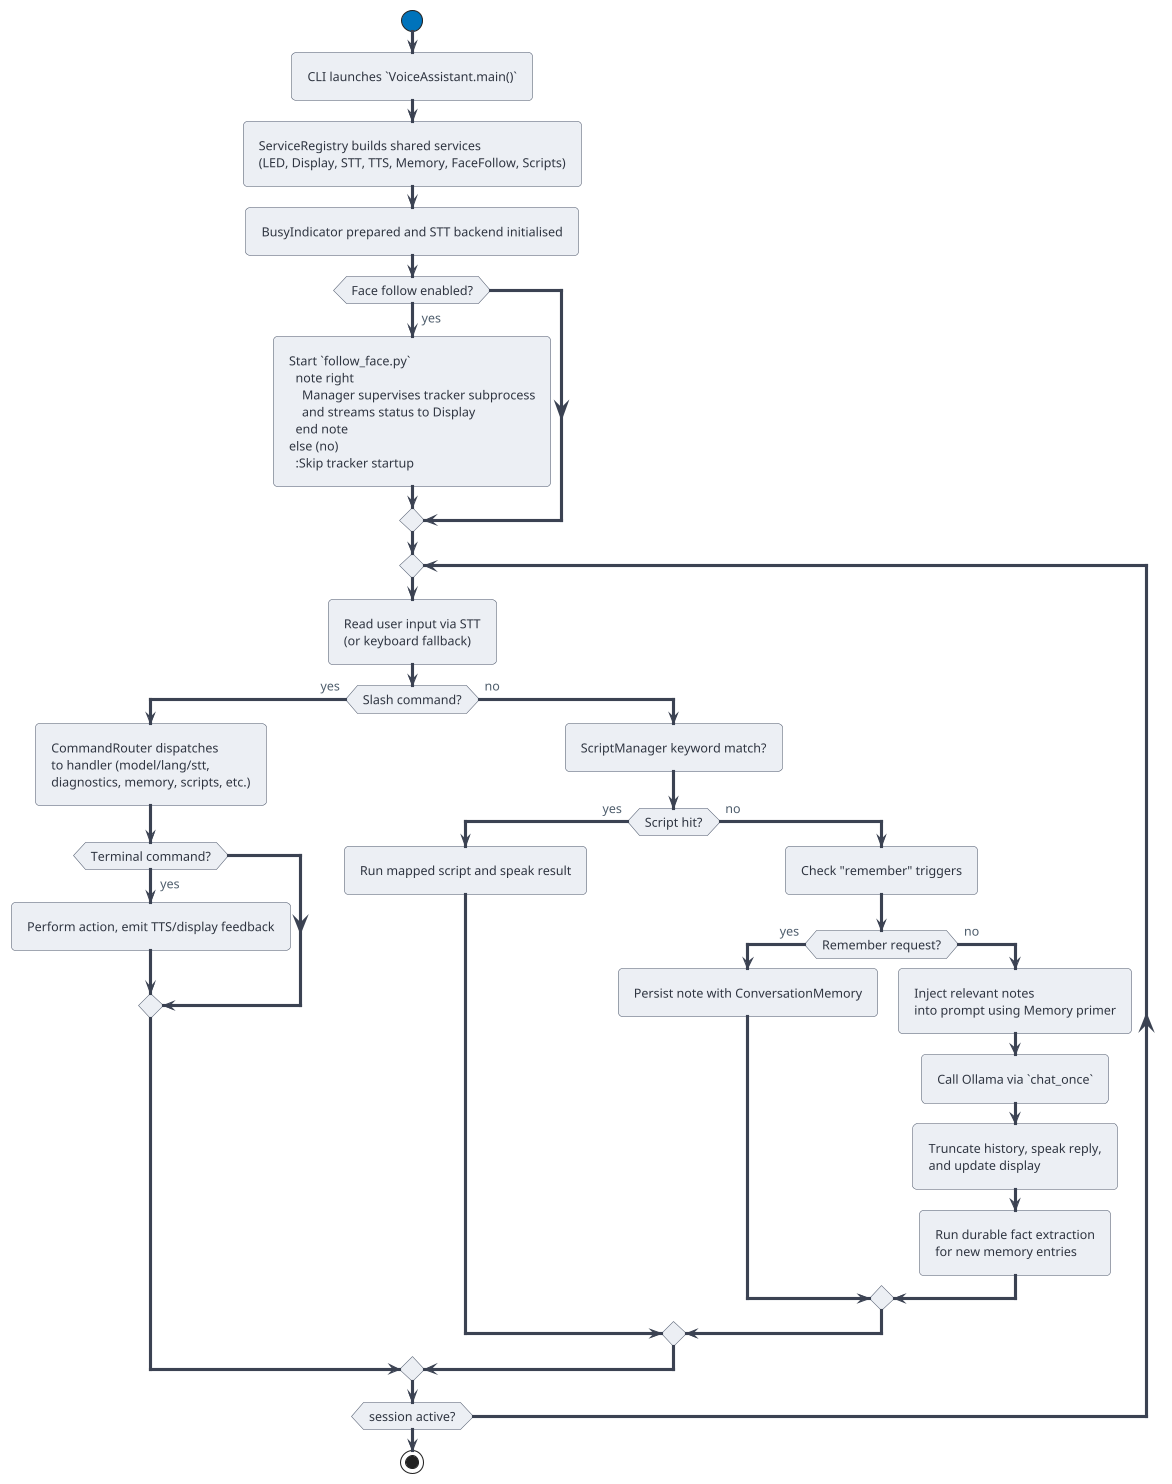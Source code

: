 @startuml
' Activity diagram covering runtime flow through core services

!theme aws-orange
skinparam activity {
  ArrowColor #3B4252
  BackgroundColor #ECEFF4
  BorderColor #4C566A
  FontColor #2E3440
}
skinparam note {
  BackgroundColor #EBCB8B
  BorderColor #D08770
}

start
:CLI launches `VoiceAssistant.main()`;
:ServiceRegistry builds shared services
(LED, Display, STT, TTS, Memory, FaceFollow, Scripts);
:BusyIndicator prepared and STT backend initialised;

if (Face follow enabled?) then (yes)
  :Start `follow_face.py`
  note right
    Manager supervises tracker subprocess
    and streams status to Display
  end note
else (no)
  :Skip tracker startup;
endif

repeat
  :Read user input via STT
  (or keyboard fallback);
  if (Slash command?) then (yes)
    :CommandRouter dispatches
    to handler (model/lang/stt,
    diagnostics, memory, scripts, etc.);
    if (Terminal command?) then (yes)
      :Perform action, emit TTS/display feedback;
    endif
  else (no)
    :ScriptManager keyword match?;
    if (Script hit?) then (yes)
      :Run mapped script and speak result;
    else (no)
      :Check "remember" triggers;
      if (Remember request?) then (yes)
        :Persist note with ConversationMemory;
      else (no)
        :Inject relevant notes
        into prompt using Memory primer;
        :Call Ollama via `chat_once`;
        :Truncate history, speak reply,
        and update display;
        :Run durable fact extraction
        for new memory entries;
      endif
    endif
  endif
repeat while (session active?)

stop
@enduml
